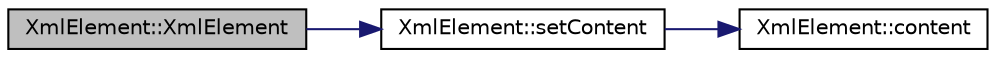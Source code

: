 digraph "XmlElement::XmlElement"
{
  edge [fontname="Helvetica",fontsize="10",labelfontname="Helvetica",labelfontsize="10"];
  node [fontname="Helvetica",fontsize="10",shape=record];
  rankdir="LR";
  Node1 [label="XmlElement::XmlElement",height=0.2,width=0.4,color="black", fillcolor="grey75", style="filled", fontcolor="black"];
  Node1 -> Node2 [color="midnightblue",fontsize="10",style="solid",fontname="Helvetica"];
  Node2 [label="XmlElement::setContent",height=0.2,width=0.4,color="black", fillcolor="white", style="filled",URL="$class_xml_element.html#aaf32abf7cdaf31b8896f52a7859d9826",tooltip="Sets the content of the element. "];
  Node2 -> Node3 [color="midnightblue",fontsize="10",style="solid",fontname="Helvetica"];
  Node3 [label="XmlElement::content",height=0.2,width=0.4,color="black", fillcolor="white", style="filled",URL="$class_xml_element.html#a3fea4e46ca4e63ceb905a96a8f304381",tooltip="Returns the content of the element. "];
}
